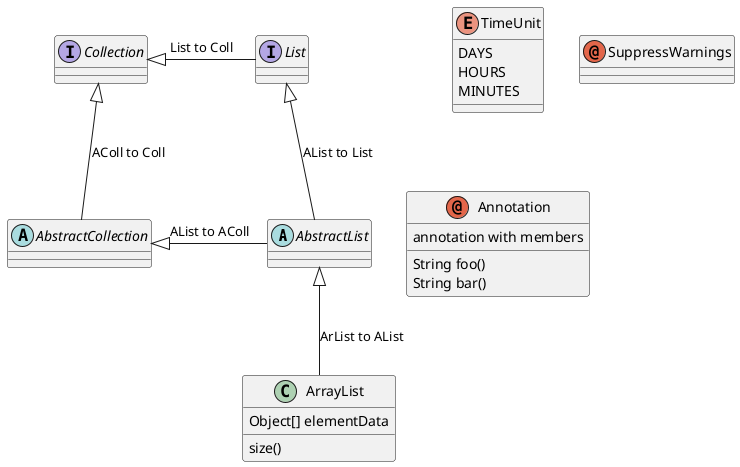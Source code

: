 ' Do not edit
' Theme Gallery
' autogenerated by script
'
@startuml
!theme _none_
abstract class AbstractList
abstract AbstractCollection
interface List
interface Collection

List <|-- AbstractList : AList to List
Collection <|-- AbstractCollection : AColl to Coll

Collection <|- List : List to Coll
AbstractCollection <|- AbstractList : AList to AColl
AbstractList <|-- ArrayList : ArList to AList

class ArrayList {
  Object[] elementData
  size()
}

enum TimeUnit {
  DAYS
  HOURS
  MINUTES
}

annotation SuppressWarnings

annotation Annotation {
  annotation with members
  String foo()
  String bar()
}
@enduml
